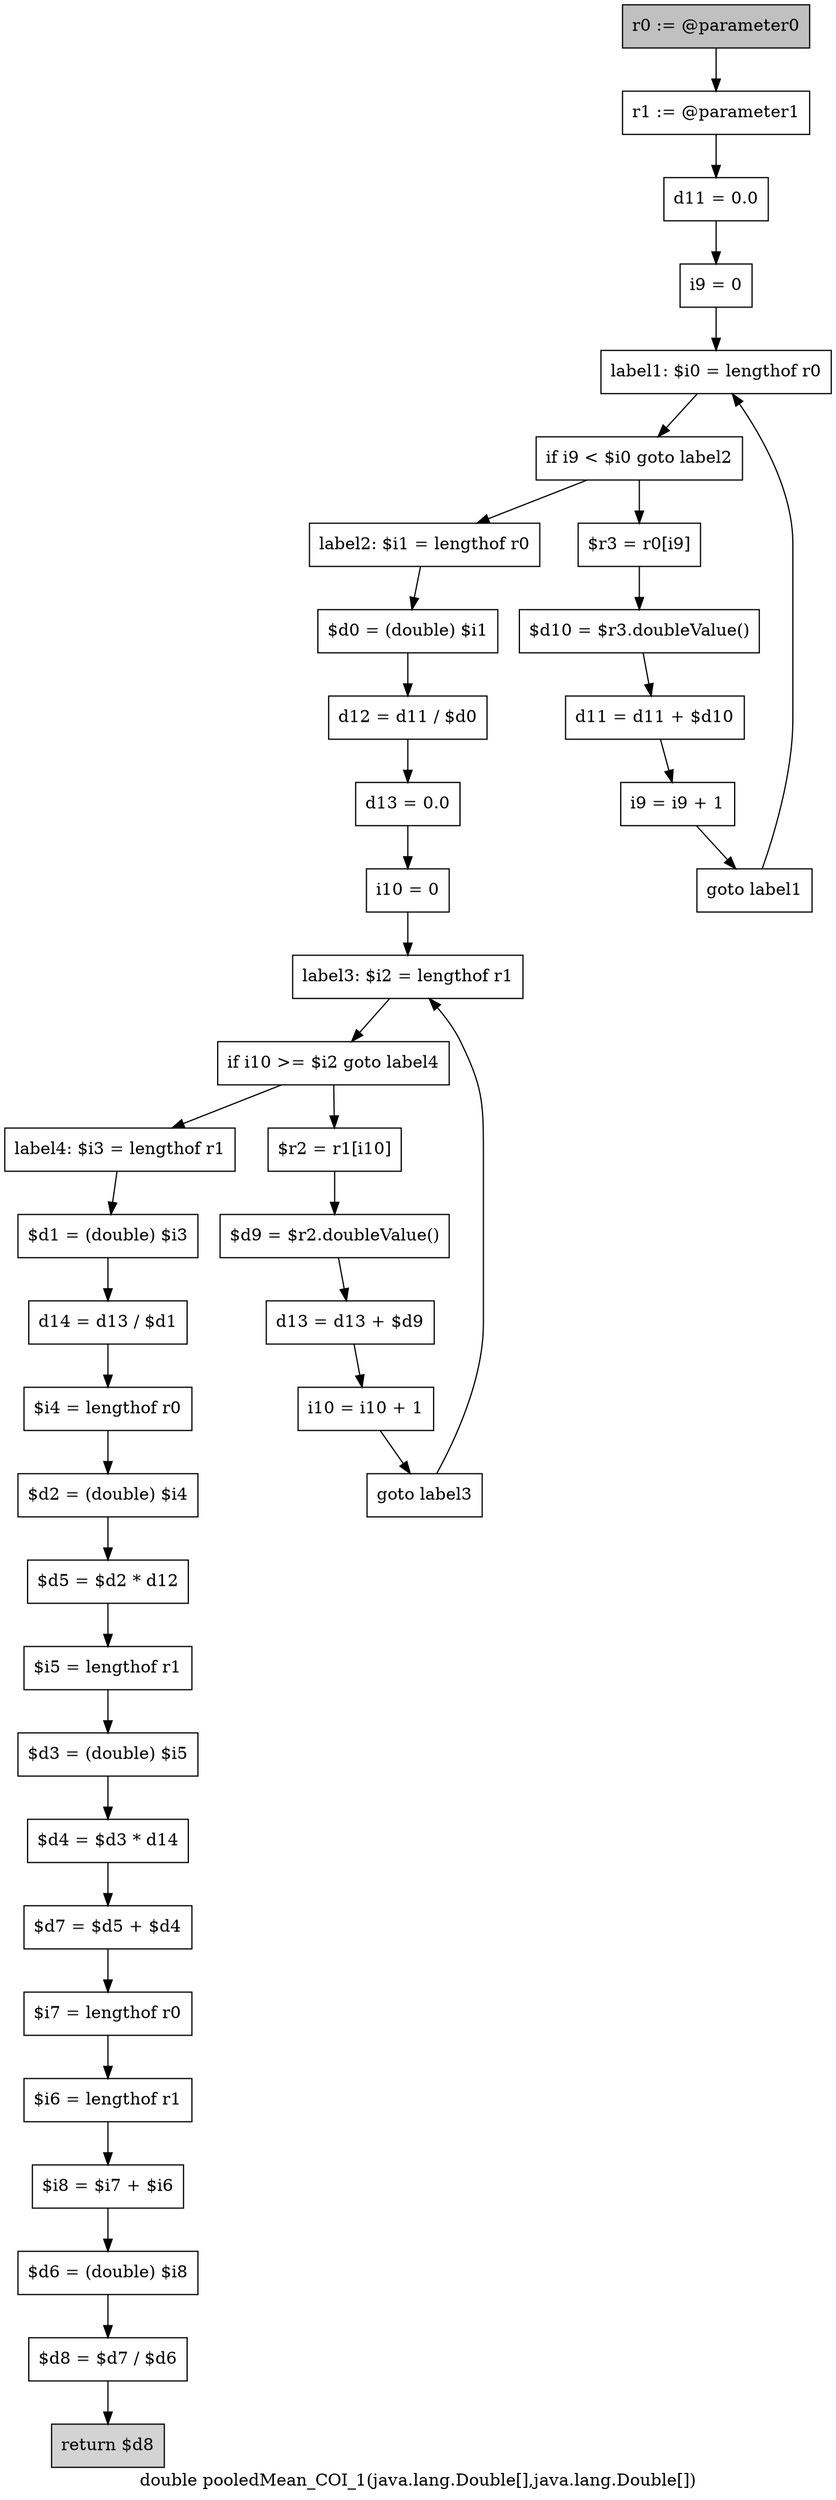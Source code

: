 digraph "double pooledMean_COI_1(java.lang.Double[],java.lang.Double[])" {
    label="double pooledMean_COI_1(java.lang.Double[],java.lang.Double[])";
    node [shape=box];
    "0" [style=filled,fillcolor=gray,label="r0 := @parameter0",];
    "1" [label="r1 := @parameter1",];
    "0"->"1";
    "2" [label="d11 = 0.0",];
    "1"->"2";
    "3" [label="i9 = 0",];
    "2"->"3";
    "4" [label="label1: $i0 = lengthof r0",];
    "3"->"4";
    "5" [label="if i9 < $i0 goto label2",];
    "4"->"5";
    "6" [label="$r3 = r0[i9]",];
    "5"->"6";
    "11" [label="label2: $i1 = lengthof r0",];
    "5"->"11";
    "7" [label="$d10 = $r3.doubleValue()",];
    "6"->"7";
    "8" [label="d11 = d11 + $d10",];
    "7"->"8";
    "9" [label="i9 = i9 + 1",];
    "8"->"9";
    "10" [label="goto label1",];
    "9"->"10";
    "10"->"4";
    "12" [label="$d0 = (double) $i1",];
    "11"->"12";
    "13" [label="d12 = d11 / $d0",];
    "12"->"13";
    "14" [label="d13 = 0.0",];
    "13"->"14";
    "15" [label="i10 = 0",];
    "14"->"15";
    "16" [label="label3: $i2 = lengthof r1",];
    "15"->"16";
    "17" [label="if i10 >= $i2 goto label4",];
    "16"->"17";
    "18" [label="$r2 = r1[i10]",];
    "17"->"18";
    "23" [label="label4: $i3 = lengthof r1",];
    "17"->"23";
    "19" [label="$d9 = $r2.doubleValue()",];
    "18"->"19";
    "20" [label="d13 = d13 + $d9",];
    "19"->"20";
    "21" [label="i10 = i10 + 1",];
    "20"->"21";
    "22" [label="goto label3",];
    "21"->"22";
    "22"->"16";
    "24" [label="$d1 = (double) $i3",];
    "23"->"24";
    "25" [label="d14 = d13 / $d1",];
    "24"->"25";
    "26" [label="$i4 = lengthof r0",];
    "25"->"26";
    "27" [label="$d2 = (double) $i4",];
    "26"->"27";
    "28" [label="$d5 = $d2 * d12",];
    "27"->"28";
    "29" [label="$i5 = lengthof r1",];
    "28"->"29";
    "30" [label="$d3 = (double) $i5",];
    "29"->"30";
    "31" [label="$d4 = $d3 * d14",];
    "30"->"31";
    "32" [label="$d7 = $d5 + $d4",];
    "31"->"32";
    "33" [label="$i7 = lengthof r0",];
    "32"->"33";
    "34" [label="$i6 = lengthof r1",];
    "33"->"34";
    "35" [label="$i8 = $i7 + $i6",];
    "34"->"35";
    "36" [label="$d6 = (double) $i8",];
    "35"->"36";
    "37" [label="$d8 = $d7 / $d6",];
    "36"->"37";
    "38" [style=filled,fillcolor=lightgray,label="return $d8",];
    "37"->"38";
}
